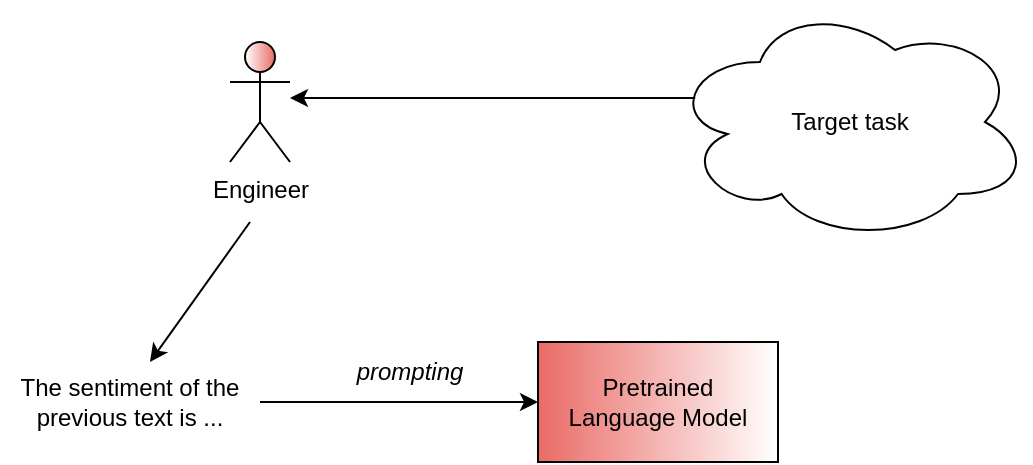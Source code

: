 <mxfile version="17.4.6" type="github">
  <diagram id="NeP_3bgP2n9aXL8j2lcb" name="Page-1">
    <mxGraphModel dx="622" dy="370" grid="1" gridSize="10" guides="1" tooltips="1" connect="1" arrows="1" fold="1" page="1" pageScale="1" pageWidth="850" pageHeight="1100" math="0" shadow="0">
      <root>
        <mxCell id="0" />
        <mxCell id="1" parent="0" />
        <mxCell id="AQNYTgtyZc-HCgKmiTUG-1" value="&lt;div&gt;Pretrained&lt;/div&gt;&lt;div&gt;Language Model&lt;br&gt;&lt;/div&gt;" style="rounded=0;whiteSpace=wrap;html=1;gradientColor=#ffffff;fillColor=#EA6B66;gradientDirection=east;" vertex="1" parent="1">
          <mxGeometry x="404" y="240" width="120" height="60" as="geometry" />
        </mxCell>
        <mxCell id="AQNYTgtyZc-HCgKmiTUG-2" value="Target task" style="ellipse;shape=cloud;whiteSpace=wrap;html=1;" vertex="1" parent="1">
          <mxGeometry x="470" y="70" width="180" height="120" as="geometry" />
        </mxCell>
        <mxCell id="AQNYTgtyZc-HCgKmiTUG-9" value="Engineer" style="shape=umlActor;verticalLabelPosition=bottom;verticalAlign=top;html=1;outlineConnect=0;fillColor=#EA6B66;gradientColor=#ffffff;gradientDirection=west;" vertex="1" parent="1">
          <mxGeometry x="250" y="90" width="30" height="60" as="geometry" />
        </mxCell>
        <mxCell id="AQNYTgtyZc-HCgKmiTUG-10" value="" style="endArrow=classic;html=1;rounded=0;exitX=0.07;exitY=0.4;exitDx=0;exitDy=0;exitPerimeter=0;" edge="1" parent="1" source="AQNYTgtyZc-HCgKmiTUG-2">
          <mxGeometry width="50" height="50" relative="1" as="geometry">
            <mxPoint x="410" y="230" as="sourcePoint" />
            <mxPoint x="280" y="118" as="targetPoint" />
          </mxGeometry>
        </mxCell>
        <mxCell id="AQNYTgtyZc-HCgKmiTUG-11" value="The sentiment of the previous text is ..." style="text;html=1;strokeColor=none;fillColor=none;align=center;verticalAlign=middle;whiteSpace=wrap;rounded=0;" vertex="1" parent="1">
          <mxGeometry x="135" y="255" width="130" height="30" as="geometry" />
        </mxCell>
        <mxCell id="AQNYTgtyZc-HCgKmiTUG-12" value="" style="endArrow=classic;html=1;rounded=0;" edge="1" parent="1">
          <mxGeometry width="50" height="50" relative="1" as="geometry">
            <mxPoint x="260" y="180" as="sourcePoint" />
            <mxPoint x="210" y="250" as="targetPoint" />
          </mxGeometry>
        </mxCell>
        <mxCell id="AQNYTgtyZc-HCgKmiTUG-13" value="" style="endArrow=classic;html=1;rounded=0;exitX=1;exitY=0.5;exitDx=0;exitDy=0;entryX=0;entryY=0.5;entryDx=0;entryDy=0;" edge="1" parent="1" source="AQNYTgtyZc-HCgKmiTUG-11" target="AQNYTgtyZc-HCgKmiTUG-1">
          <mxGeometry width="50" height="50" relative="1" as="geometry">
            <mxPoint x="410" y="230" as="sourcePoint" />
            <mxPoint x="460" y="180" as="targetPoint" />
          </mxGeometry>
        </mxCell>
        <mxCell id="AQNYTgtyZc-HCgKmiTUG-14" value="&lt;i&gt;prompting&lt;/i&gt;" style="text;html=1;strokeColor=none;fillColor=none;align=center;verticalAlign=middle;whiteSpace=wrap;rounded=0;" vertex="1" parent="1">
          <mxGeometry x="310" y="240" width="60" height="30" as="geometry" />
        </mxCell>
      </root>
    </mxGraphModel>
  </diagram>
</mxfile>
